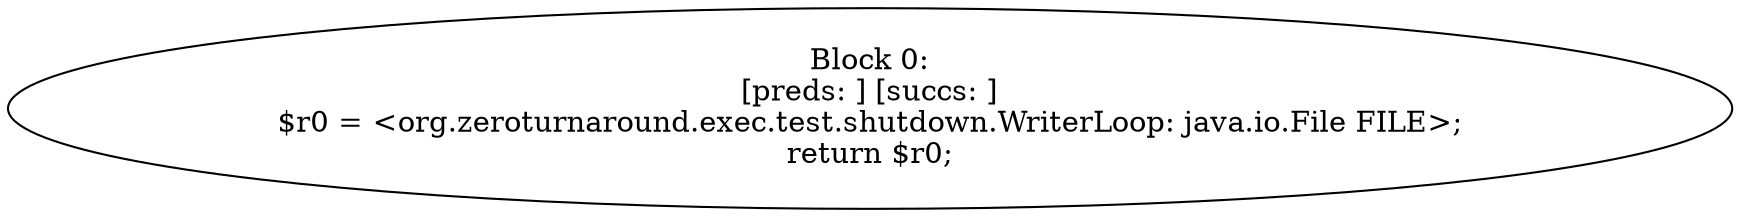 digraph "unitGraph" {
    "Block 0:
[preds: ] [succs: ]
$r0 = <org.zeroturnaround.exec.test.shutdown.WriterLoop: java.io.File FILE>;
return $r0;
"
}
